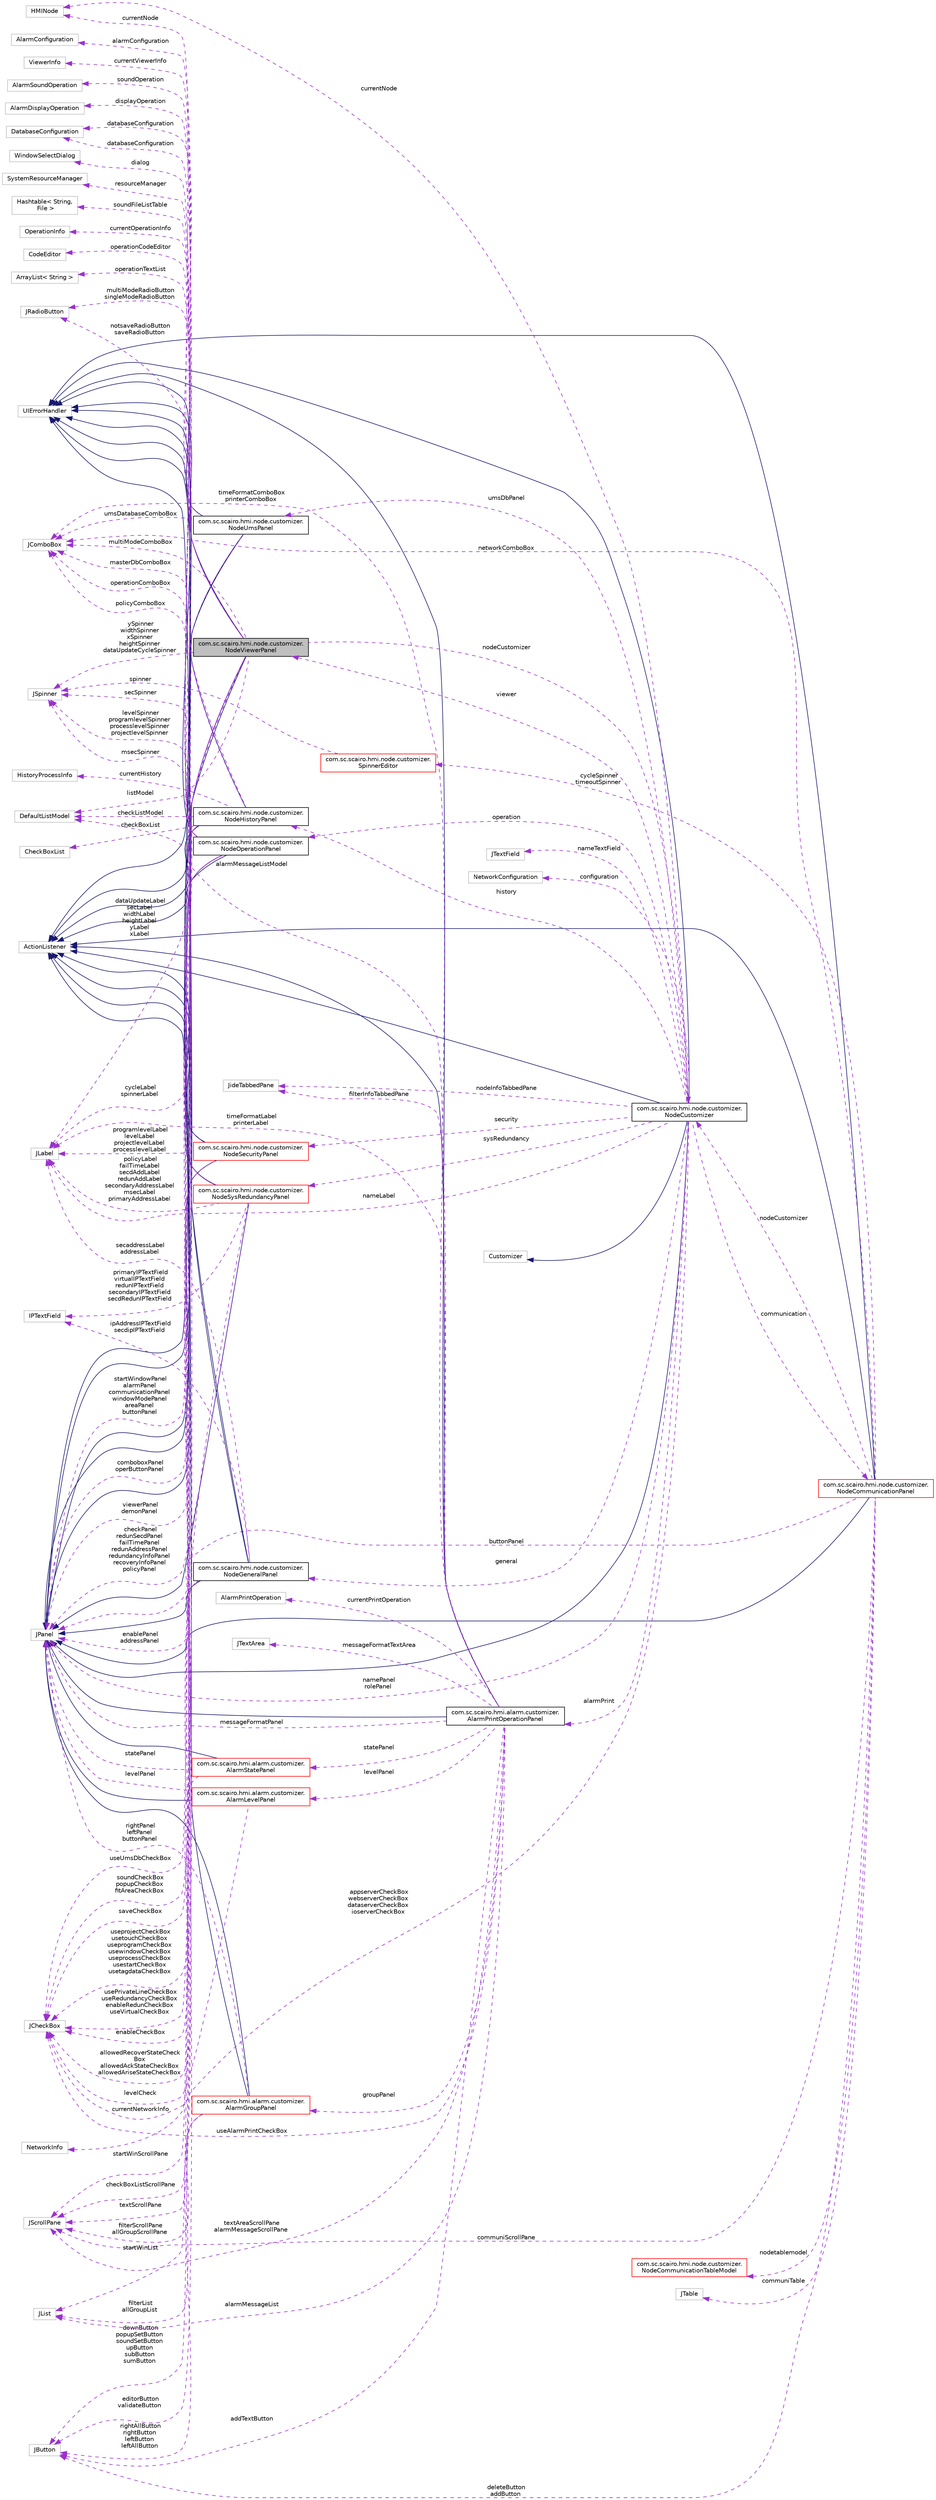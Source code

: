 digraph "com.sc.scairo.hmi.node.customizer.NodeViewerPanel"
{
 // LATEX_PDF_SIZE
  edge [fontname="Helvetica",fontsize="10",labelfontname="Helvetica",labelfontsize="10"];
  node [fontname="Helvetica",fontsize="10",shape=record];
  rankdir="LR";
  Node1 [label="com.sc.scairo.hmi.node.customizer.\lNodeViewerPanel",height=0.2,width=0.4,color="black", fillcolor="grey75", style="filled", fontcolor="black",tooltip=" "];
  Node2 -> Node1 [dir="back",color="midnightblue",fontsize="10",style="solid",fontname="Helvetica"];
  Node2 [label="JPanel",height=0.2,width=0.4,color="grey75", fillcolor="white", style="filled",tooltip=" "];
  Node3 -> Node1 [dir="back",color="midnightblue",fontsize="10",style="solid",fontname="Helvetica"];
  Node3 [label="ActionListener",height=0.2,width=0.4,color="grey75", fillcolor="white", style="filled",tooltip=" "];
  Node4 -> Node1 [dir="back",color="midnightblue",fontsize="10",style="solid",fontname="Helvetica"];
  Node4 [label="UIErrorHandler",height=0.2,width=0.4,color="grey75", fillcolor="white", style="filled",tooltip=" "];
  Node5 -> Node1 [dir="back",color="darkorchid3",fontsize="10",style="dashed",label=" nodeCustomizer" ,fontname="Helvetica"];
  Node5 [label="com.sc.scairo.hmi.node.customizer.\lNodeCustomizer",height=0.2,width=0.4,color="black", fillcolor="white", style="filled",URL="$classcom_1_1sc_1_1scairo_1_1hmi_1_1node_1_1customizer_1_1_node_customizer.html",tooltip=" "];
  Node2 -> Node5 [dir="back",color="midnightblue",fontsize="10",style="solid",fontname="Helvetica"];
  Node6 -> Node5 [dir="back",color="midnightblue",fontsize="10",style="solid",fontname="Helvetica"];
  Node6 [label="Customizer",height=0.2,width=0.4,color="grey75", fillcolor="white", style="filled",tooltip=" "];
  Node4 -> Node5 [dir="back",color="midnightblue",fontsize="10",style="solid",fontname="Helvetica"];
  Node3 -> Node5 [dir="back",color="midnightblue",fontsize="10",style="solid",fontname="Helvetica"];
  Node7 -> Node5 [dir="back",color="darkorchid3",fontsize="10",style="dashed",label=" history" ,fontname="Helvetica"];
  Node7 [label="com.sc.scairo.hmi.node.customizer.\lNodeHistoryPanel",height=0.2,width=0.4,color="black", fillcolor="white", style="filled",URL="$classcom_1_1sc_1_1scairo_1_1hmi_1_1node_1_1customizer_1_1_node_history_panel.html",tooltip=" "];
  Node2 -> Node7 [dir="back",color="midnightblue",fontsize="10",style="solid",fontname="Helvetica"];
  Node3 -> Node7 [dir="back",color="midnightblue",fontsize="10",style="solid",fontname="Helvetica"];
  Node4 -> Node7 [dir="back",color="midnightblue",fontsize="10",style="solid",fontname="Helvetica"];
  Node8 -> Node7 [dir="back",color="darkorchid3",fontsize="10",style="dashed",label=" saveCheckBox" ,fontname="Helvetica"];
  Node8 [label="JCheckBox",height=0.2,width=0.4,color="grey75", fillcolor="white", style="filled",tooltip=" "];
  Node9 -> Node7 [dir="back",color="darkorchid3",fontsize="10",style="dashed",label=" currentHistory" ,fontname="Helvetica"];
  Node9 [label="HistoryProcessInfo",height=0.2,width=0.4,color="grey75", fillcolor="white", style="filled",tooltip=" "];
  Node10 -> Node7 [dir="back",color="darkorchid3",fontsize="10",style="dashed",label=" checkBoxList" ,fontname="Helvetica"];
  Node10 [label="CheckBoxList",height=0.2,width=0.4,color="grey75", fillcolor="white", style="filled",tooltip=" "];
  Node11 -> Node7 [dir="back",color="darkorchid3",fontsize="10",style="dashed",label=" checkListModel" ,fontname="Helvetica"];
  Node11 [label="DefaultListModel",height=0.2,width=0.4,color="grey75", fillcolor="white", style="filled",tooltip=" "];
  Node12 -> Node7 [dir="back",color="darkorchid3",fontsize="10",style="dashed",label=" masterDbComboBox" ,fontname="Helvetica"];
  Node12 [label="JComboBox",height=0.2,width=0.4,color="grey75", fillcolor="white", style="filled",tooltip=" "];
  Node13 -> Node7 [dir="back",color="darkorchid3",fontsize="10",style="dashed",label=" databaseConfiguration" ,fontname="Helvetica"];
  Node13 [label="DatabaseConfiguration",height=0.2,width=0.4,color="grey75", fillcolor="white", style="filled",tooltip=" "];
  Node14 -> Node7 [dir="back",color="darkorchid3",fontsize="10",style="dashed",label=" checkBoxListScrollPane" ,fontname="Helvetica"];
  Node14 [label="JScrollPane",height=0.2,width=0.4,color="grey75", fillcolor="white", style="filled",tooltip=" "];
  Node15 -> Node7 [dir="back",color="darkorchid3",fontsize="10",style="dashed",label=" notsaveRadioButton\nsaveRadioButton" ,fontname="Helvetica"];
  Node15 [label="JRadioButton",height=0.2,width=0.4,color="grey75", fillcolor="white", style="filled",tooltip=" "];
  Node16 -> Node5 [dir="back",color="darkorchid3",fontsize="10",style="dashed",label=" operation" ,fontname="Helvetica"];
  Node16 [label="com.sc.scairo.hmi.node.customizer.\lNodeOperationPanel",height=0.2,width=0.4,color="black", fillcolor="white", style="filled",URL="$classcom_1_1sc_1_1scairo_1_1hmi_1_1node_1_1customizer_1_1_node_operation_panel.html",tooltip=" "];
  Node2 -> Node16 [dir="back",color="midnightblue",fontsize="10",style="solid",fontname="Helvetica"];
  Node3 -> Node16 [dir="back",color="midnightblue",fontsize="10",style="solid",fontname="Helvetica"];
  Node4 -> Node16 [dir="back",color="midnightblue",fontsize="10",style="solid",fontname="Helvetica"];
  Node17 -> Node16 [dir="back",color="darkorchid3",fontsize="10",style="dashed",label=" currentOperationInfo" ,fontname="Helvetica"];
  Node17 [label="OperationInfo",height=0.2,width=0.4,color="grey75", fillcolor="white", style="filled",tooltip=" "];
  Node18 -> Node16 [dir="back",color="darkorchid3",fontsize="10",style="dashed",label=" editorButton\nvalidateButton" ,fontname="Helvetica"];
  Node18 [label="JButton",height=0.2,width=0.4,color="grey75", fillcolor="white", style="filled",tooltip=" "];
  Node19 -> Node16 [dir="back",color="darkorchid3",fontsize="10",style="dashed",label=" operationCodeEditor" ,fontname="Helvetica"];
  Node19 [label="CodeEditor",height=0.2,width=0.4,color="grey75", fillcolor="white", style="filled",tooltip=" "];
  Node20 -> Node16 [dir="back",color="darkorchid3",fontsize="10",style="dashed",label=" secSpinner" ,fontname="Helvetica"];
  Node20 [label="JSpinner",height=0.2,width=0.4,color="grey75", fillcolor="white", style="filled",tooltip=" "];
  Node21 -> Node16 [dir="back",color="darkorchid3",fontsize="10",style="dashed",label=" operationTextList" ,fontname="Helvetica"];
  Node21 [label="ArrayList\< String \>",height=0.2,width=0.4,color="grey75", fillcolor="white", style="filled",tooltip=" "];
  Node12 -> Node16 [dir="back",color="darkorchid3",fontsize="10",style="dashed",label=" operationComboBox" ,fontname="Helvetica"];
  Node22 -> Node16 [dir="back",color="darkorchid3",fontsize="10",style="dashed",label=" cycleLabel\nspinnerLabel" ,fontname="Helvetica"];
  Node22 [label="JLabel",height=0.2,width=0.4,color="grey75", fillcolor="white", style="filled",tooltip=" "];
  Node2 -> Node16 [dir="back",color="darkorchid3",fontsize="10",style="dashed",label=" comboboxPanel\noperButtonPanel" ,fontname="Helvetica"];
  Node14 -> Node16 [dir="back",color="darkorchid3",fontsize="10",style="dashed",label=" textScrollPane" ,fontname="Helvetica"];
  Node23 -> Node5 [dir="back",color="darkorchid3",fontsize="10",style="dashed",label=" general" ,fontname="Helvetica"];
  Node23 [label="com.sc.scairo.hmi.node.customizer.\lNodeGeneralPanel",height=0.2,width=0.4,color="black", fillcolor="white", style="filled",URL="$classcom_1_1sc_1_1scairo_1_1hmi_1_1node_1_1customizer_1_1_node_general_panel.html",tooltip=" "];
  Node2 -> Node23 [dir="back",color="midnightblue",fontsize="10",style="solid",fontname="Helvetica"];
  Node3 -> Node23 [dir="back",color="midnightblue",fontsize="10",style="solid",fontname="Helvetica"];
  Node4 -> Node23 [dir="back",color="midnightblue",fontsize="10",style="solid",fontname="Helvetica"];
  Node8 -> Node23 [dir="back",color="darkorchid3",fontsize="10",style="dashed",label=" enableCheckBox" ,fontname="Helvetica"];
  Node24 -> Node23 [dir="back",color="darkorchid3",fontsize="10",style="dashed",label=" ipAddressIPTextField\nsecdipIPTextField" ,fontname="Helvetica"];
  Node24 [label="IPTextField",height=0.2,width=0.4,color="grey75", fillcolor="white", style="filled",tooltip=" "];
  Node25 -> Node23 [dir="back",color="darkorchid3",fontsize="10",style="dashed",label=" currentNetworkInfo" ,fontname="Helvetica"];
  Node25 [label="NetworkInfo",height=0.2,width=0.4,color="grey75", fillcolor="white", style="filled",tooltip=" "];
  Node22 -> Node23 [dir="back",color="darkorchid3",fontsize="10",style="dashed",label=" secaddressLabel\naddressLabel" ,fontname="Helvetica"];
  Node2 -> Node23 [dir="back",color="darkorchid3",fontsize="10",style="dashed",label=" enablePanel\naddressPanel" ,fontname="Helvetica"];
  Node26 -> Node5 [dir="back",color="darkorchid3",fontsize="10",style="dashed",label=" alarmPrint" ,fontname="Helvetica"];
  Node26 [label="com.sc.scairo.hmi.alarm.customizer.\lAlarmPrintOperationPanel",height=0.2,width=0.4,color="black", fillcolor="white", style="filled",URL="$classcom_1_1sc_1_1scairo_1_1hmi_1_1alarm_1_1customizer_1_1_alarm_print_operation_panel.html",tooltip=" "];
  Node2 -> Node26 [dir="back",color="midnightblue",fontsize="10",style="solid",fontname="Helvetica"];
  Node3 -> Node26 [dir="back",color="midnightblue",fontsize="10",style="solid",fontname="Helvetica"];
  Node4 -> Node26 [dir="back",color="midnightblue",fontsize="10",style="solid",fontname="Helvetica"];
  Node27 -> Node26 [dir="back",color="darkorchid3",fontsize="10",style="dashed",label=" currentPrintOperation" ,fontname="Helvetica"];
  Node27 [label="AlarmPrintOperation",height=0.2,width=0.4,color="grey75", fillcolor="white", style="filled",tooltip=" "];
  Node8 -> Node26 [dir="back",color="darkorchid3",fontsize="10",style="dashed",label=" useAlarmPrintCheckBox" ,fontname="Helvetica"];
  Node18 -> Node26 [dir="back",color="darkorchid3",fontsize="10",style="dashed",label=" addTextButton" ,fontname="Helvetica"];
  Node28 -> Node26 [dir="back",color="darkorchid3",fontsize="10",style="dashed",label=" groupPanel" ,fontname="Helvetica"];
  Node28 [label="com.sc.scairo.hmi.alarm.customizer.\lAlarmGroupPanel",height=0.2,width=0.4,color="red", fillcolor="white", style="filled",URL="$classcom_1_1sc_1_1scairo_1_1hmi_1_1alarm_1_1customizer_1_1_alarm_group_panel.html",tooltip=" "];
  Node2 -> Node28 [dir="back",color="midnightblue",fontsize="10",style="solid",fontname="Helvetica"];
  Node3 -> Node28 [dir="back",color="midnightblue",fontsize="10",style="solid",fontname="Helvetica"];
  Node18 -> Node28 [dir="back",color="darkorchid3",fontsize="10",style="dashed",label=" rightAllButton\nrightButton\nleftButton\nleftAllButton" ,fontname="Helvetica"];
  Node31 -> Node28 [dir="back",color="darkorchid3",fontsize="10",style="dashed",label=" filterList\nallGroupList" ,fontname="Helvetica"];
  Node31 [label="JList",height=0.2,width=0.4,color="grey75", fillcolor="white", style="filled",tooltip=" "];
  Node2 -> Node28 [dir="back",color="darkorchid3",fontsize="10",style="dashed",label=" rightPanel\nleftPanel\nbuttonPanel" ,fontname="Helvetica"];
  Node14 -> Node28 [dir="back",color="darkorchid3",fontsize="10",style="dashed",label=" filterScrollPane\nallGroupScrollPane" ,fontname="Helvetica"];
  Node33 -> Node26 [dir="back",color="darkorchid3",fontsize="10",style="dashed",label=" messageFormatTextArea" ,fontname="Helvetica"];
  Node33 [label="JTextArea",height=0.2,width=0.4,color="grey75", fillcolor="white", style="filled",tooltip=" "];
  Node34 -> Node26 [dir="back",color="darkorchid3",fontsize="10",style="dashed",label=" statePanel" ,fontname="Helvetica"];
  Node34 [label="com.sc.scairo.hmi.alarm.customizer.\lAlarmStatePanel",height=0.2,width=0.4,color="red", fillcolor="white", style="filled",URL="$classcom_1_1sc_1_1scairo_1_1hmi_1_1alarm_1_1customizer_1_1_alarm_state_panel.html",tooltip=" "];
  Node2 -> Node34 [dir="back",color="midnightblue",fontsize="10",style="solid",fontname="Helvetica"];
  Node8 -> Node34 [dir="back",color="darkorchid3",fontsize="10",style="dashed",label=" allowedRecoverStateCheck\lBox\nallowedAckStateCheckBox\nallowedAriseStateCheckBox" ,fontname="Helvetica"];
  Node2 -> Node34 [dir="back",color="darkorchid3",fontsize="10",style="dashed",label=" statePanel" ,fontname="Helvetica"];
  Node36 -> Node26 [dir="back",color="darkorchid3",fontsize="10",style="dashed",label=" filterInfoTabbedPane" ,fontname="Helvetica"];
  Node36 [label="JideTabbedPane",height=0.2,width=0.4,color="grey75", fillcolor="white", style="filled",tooltip=" "];
  Node11 -> Node26 [dir="back",color="darkorchid3",fontsize="10",style="dashed",label=" alarmMessageListModel" ,fontname="Helvetica"];
  Node12 -> Node26 [dir="back",color="darkorchid3",fontsize="10",style="dashed",label=" timeFormatComboBox\nprinterComboBox" ,fontname="Helvetica"];
  Node37 -> Node26 [dir="back",color="darkorchid3",fontsize="10",style="dashed",label=" levelPanel" ,fontname="Helvetica"];
  Node37 [label="com.sc.scairo.hmi.alarm.customizer.\lAlarmLevelPanel",height=0.2,width=0.4,color="red", fillcolor="white", style="filled",URL="$classcom_1_1sc_1_1scairo_1_1hmi_1_1alarm_1_1customizer_1_1_alarm_level_panel.html",tooltip=" "];
  Node2 -> Node37 [dir="back",color="midnightblue",fontsize="10",style="solid",fontname="Helvetica"];
  Node8 -> Node37 [dir="back",color="darkorchid3",fontsize="10",style="dashed",label=" levelCheck" ,fontname="Helvetica"];
  Node2 -> Node37 [dir="back",color="darkorchid3",fontsize="10",style="dashed",label=" levelPanel" ,fontname="Helvetica"];
  Node22 -> Node26 [dir="back",color="darkorchid3",fontsize="10",style="dashed",label=" timeFormatLabel\nprinterLabel" ,fontname="Helvetica"];
  Node2 -> Node26 [dir="back",color="darkorchid3",fontsize="10",style="dashed",label=" messageFormatPanel" ,fontname="Helvetica"];
  Node31 -> Node26 [dir="back",color="darkorchid3",fontsize="10",style="dashed",label=" alarmMessageList" ,fontname="Helvetica"];
  Node14 -> Node26 [dir="back",color="darkorchid3",fontsize="10",style="dashed",label=" textAreaScrollPane\nalarmMessageScrollPane" ,fontname="Helvetica"];
  Node8 -> Node5 [dir="back",color="darkorchid3",fontsize="10",style="dashed",label=" appserverCheckBox\nwebserverCheckBox\ndataserverCheckBox\nioserverCheckBox" ,fontname="Helvetica"];
  Node39 -> Node5 [dir="back",color="darkorchid3",fontsize="10",style="dashed",label=" nameTextField" ,fontname="Helvetica"];
  Node39 [label="JTextField",height=0.2,width=0.4,color="grey75", fillcolor="white", style="filled",tooltip=" "];
  Node1 -> Node5 [dir="back",color="darkorchid3",fontsize="10",style="dashed",label=" viewer" ,fontname="Helvetica"];
  Node40 -> Node5 [dir="back",color="darkorchid3",fontsize="10",style="dashed",label=" communication" ,fontname="Helvetica"];
  Node40 [label="com.sc.scairo.hmi.node.customizer.\lNodeCommunicationPanel",height=0.2,width=0.4,color="red", fillcolor="white", style="filled",URL="$classcom_1_1sc_1_1scairo_1_1hmi_1_1node_1_1customizer_1_1_node_communication_panel.html",tooltip=" "];
  Node2 -> Node40 [dir="back",color="midnightblue",fontsize="10",style="solid",fontname="Helvetica"];
  Node3 -> Node40 [dir="back",color="midnightblue",fontsize="10",style="solid",fontname="Helvetica"];
  Node4 -> Node40 [dir="back",color="midnightblue",fontsize="10",style="solid",fontname="Helvetica"];
  Node5 -> Node40 [dir="back",color="darkorchid3",fontsize="10",style="dashed",label=" nodeCustomizer" ,fontname="Helvetica"];
  Node18 -> Node40 [dir="back",color="darkorchid3",fontsize="10",style="dashed",label=" deleteButton\naddButton" ,fontname="Helvetica"];
  Node41 -> Node40 [dir="back",color="darkorchid3",fontsize="10",style="dashed",label=" nodetablemodel" ,fontname="Helvetica"];
  Node41 [label="com.sc.scairo.hmi.node.customizer.\lNodeCommunicationTableModel",height=0.2,width=0.4,color="red", fillcolor="white", style="filled",URL="$classcom_1_1sc_1_1scairo_1_1hmi_1_1node_1_1customizer_1_1_node_communication_table_model.html",tooltip=" "];
  Node45 -> Node40 [dir="back",color="darkorchid3",fontsize="10",style="dashed",label=" communiTable" ,fontname="Helvetica"];
  Node45 [label="JTable",height=0.2,width=0.4,color="grey75", fillcolor="white", style="filled",tooltip=" "];
  Node12 -> Node40 [dir="back",color="darkorchid3",fontsize="10",style="dashed",label=" networkComboBox" ,fontname="Helvetica"];
  Node46 -> Node40 [dir="back",color="darkorchid3",fontsize="10",style="dashed",label=" cycleSpinner\ntimeoutSpinner" ,fontname="Helvetica"];
  Node46 [label="com.sc.scairo.hmi.node.customizer.\lSpinnerEditor",height=0.2,width=0.4,color="red", fillcolor="white", style="filled",URL="$classcom_1_1sc_1_1scairo_1_1hmi_1_1node_1_1customizer_1_1_spinner_editor.html",tooltip=" "];
  Node20 -> Node46 [dir="back",color="darkorchid3",fontsize="10",style="dashed",label=" spinner" ,fontname="Helvetica"];
  Node2 -> Node40 [dir="back",color="darkorchid3",fontsize="10",style="dashed",label=" buttonPanel" ,fontname="Helvetica"];
  Node14 -> Node40 [dir="back",color="darkorchid3",fontsize="10",style="dashed",label=" communiScrollPane" ,fontname="Helvetica"];
  Node49 -> Node5 [dir="back",color="darkorchid3",fontsize="10",style="dashed",label=" umsDbPanel" ,fontname="Helvetica"];
  Node49 [label="com.sc.scairo.hmi.node.customizer.\lNodeUmsPanel",height=0.2,width=0.4,color="black", fillcolor="white", style="filled",URL="$classcom_1_1sc_1_1scairo_1_1hmi_1_1node_1_1customizer_1_1_node_ums_panel.html",tooltip=" "];
  Node2 -> Node49 [dir="back",color="midnightblue",fontsize="10",style="solid",fontname="Helvetica"];
  Node3 -> Node49 [dir="back",color="midnightblue",fontsize="10",style="solid",fontname="Helvetica"];
  Node4 -> Node49 [dir="back",color="midnightblue",fontsize="10",style="solid",fontname="Helvetica"];
  Node8 -> Node49 [dir="back",color="darkorchid3",fontsize="10",style="dashed",label=" useUmsDbCheckBox" ,fontname="Helvetica"];
  Node12 -> Node49 [dir="back",color="darkorchid3",fontsize="10",style="dashed",label=" umsDatabaseComboBox" ,fontname="Helvetica"];
  Node13 -> Node49 [dir="back",color="darkorchid3",fontsize="10",style="dashed",label=" databaseConfiguration" ,fontname="Helvetica"];
  Node50 -> Node49 [dir="back",color="darkorchid3",fontsize="10",style="dashed",label=" currentNode" ,fontname="Helvetica"];
  Node50 [label="HMINode",height=0.2,width=0.4,color="grey75", fillcolor="white", style="filled",tooltip=" "];
  Node51 -> Node5 [dir="back",color="darkorchid3",fontsize="10",style="dashed",label=" configuration" ,fontname="Helvetica"];
  Node51 [label="NetworkConfiguration",height=0.2,width=0.4,color="grey75", fillcolor="white", style="filled",tooltip=" "];
  Node36 -> Node5 [dir="back",color="darkorchid3",fontsize="10",style="dashed",label=" nodeInfoTabbedPane" ,fontname="Helvetica"];
  Node52 -> Node5 [dir="back",color="darkorchid3",fontsize="10",style="dashed",label=" security" ,fontname="Helvetica"];
  Node52 [label="com.sc.scairo.hmi.node.customizer.\lNodeSecurityPanel",height=0.2,width=0.4,color="red", fillcolor="white", style="filled",URL="$classcom_1_1sc_1_1scairo_1_1hmi_1_1node_1_1customizer_1_1_node_security_panel.html",tooltip=" "];
  Node2 -> Node52 [dir="back",color="midnightblue",fontsize="10",style="solid",fontname="Helvetica"];
  Node3 -> Node52 [dir="back",color="midnightblue",fontsize="10",style="solid",fontname="Helvetica"];
  Node4 -> Node52 [dir="back",color="midnightblue",fontsize="10",style="solid",fontname="Helvetica"];
  Node8 -> Node52 [dir="back",color="darkorchid3",fontsize="10",style="dashed",label=" useprojectCheckBox\nusetouchCheckBox\nuseprogramCheckBox\nusewindowCheckBox\nuseprocessCheckBox\nusestartCheckBox\nusetagdataCheckBox" ,fontname="Helvetica"];
  Node20 -> Node52 [dir="back",color="darkorchid3",fontsize="10",style="dashed",label=" levelSpinner\nprogramlevelSpinner\nprocesslevelSpinner\nprojectlevelSpinner" ,fontname="Helvetica"];
  Node22 -> Node52 [dir="back",color="darkorchid3",fontsize="10",style="dashed",label=" programlevelLabel\nlevelLabel\nprojectlevelLabel\nprocesslevelLabel" ,fontname="Helvetica"];
  Node2 -> Node52 [dir="back",color="darkorchid3",fontsize="10",style="dashed",label=" viewerPanel\ndemonPanel" ,fontname="Helvetica"];
  Node22 -> Node5 [dir="back",color="darkorchid3",fontsize="10",style="dashed",label=" nameLabel" ,fontname="Helvetica"];
  Node2 -> Node5 [dir="back",color="darkorchid3",fontsize="10",style="dashed",label=" namePanel\nrolePanel" ,fontname="Helvetica"];
  Node50 -> Node5 [dir="back",color="darkorchid3",fontsize="10",style="dashed",label=" currentNode" ,fontname="Helvetica"];
  Node54 -> Node5 [dir="back",color="darkorchid3",fontsize="10",style="dashed",label=" sysRedundancy" ,fontname="Helvetica"];
  Node54 [label="com.sc.scairo.hmi.node.customizer.\lNodeSysRedundancyPanel",height=0.2,width=0.4,color="red", fillcolor="white", style="filled",URL="$classcom_1_1sc_1_1scairo_1_1hmi_1_1node_1_1customizer_1_1_node_sys_redundancy_panel.html",tooltip=" "];
  Node2 -> Node54 [dir="back",color="midnightblue",fontsize="10",style="solid",fontname="Helvetica"];
  Node3 -> Node54 [dir="back",color="midnightblue",fontsize="10",style="solid",fontname="Helvetica"];
  Node4 -> Node54 [dir="back",color="midnightblue",fontsize="10",style="solid",fontname="Helvetica"];
  Node8 -> Node54 [dir="back",color="darkorchid3",fontsize="10",style="dashed",label=" usePrivateLineCheckBox\nuseRedundancyCheckBox\nenableRedunCheckBox\nuseVirtualCheckBox" ,fontname="Helvetica"];
  Node24 -> Node54 [dir="back",color="darkorchid3",fontsize="10",style="dashed",label=" primaryIPTextField\nvirtualIPTextField\nredunIPTextField\nsecondaryIPTextField\nsecdRedunIPTextField" ,fontname="Helvetica"];
  Node20 -> Node54 [dir="back",color="darkorchid3",fontsize="10",style="dashed",label=" msecSpinner" ,fontname="Helvetica"];
  Node12 -> Node54 [dir="back",color="darkorchid3",fontsize="10",style="dashed",label=" policyComboBox" ,fontname="Helvetica"];
  Node22 -> Node54 [dir="back",color="darkorchid3",fontsize="10",style="dashed",label=" policyLabel\nfailTimeLabel\nsecdAddLabel\nredunAddLabel\nsecondaryAddressLabel\nmsecLabel\nprimaryAddressLabel" ,fontname="Helvetica"];
  Node2 -> Node54 [dir="back",color="darkorchid3",fontsize="10",style="dashed",label=" checkPanel\nredunSecdPanel\nfailTimePanel\nredunAddressPanel\nredundancyInfoPanel\nrecoveryInfoPanel\npolicyPanel" ,fontname="Helvetica"];
  Node18 -> Node1 [dir="back",color="darkorchid3",fontsize="10",style="dashed",label=" downButton\npopupSetButton\nsoundSetButton\nupButton\nsubButton\nsumButton" ,fontname="Helvetica"];
  Node8 -> Node1 [dir="back",color="darkorchid3",fontsize="10",style="dashed",label=" soundCheckBox\npopupCheckBox\nfitAreaCheckBox" ,fontname="Helvetica"];
  Node56 -> Node1 [dir="back",color="darkorchid3",fontsize="10",style="dashed",label=" alarmConfiguration" ,fontname="Helvetica"];
  Node56 [label="AlarmConfiguration",height=0.2,width=0.4,color="grey75", fillcolor="white", style="filled",tooltip=" "];
  Node57 -> Node1 [dir="back",color="darkorchid3",fontsize="10",style="dashed",label=" currentViewerInfo" ,fontname="Helvetica"];
  Node57 [label="ViewerInfo",height=0.2,width=0.4,color="grey75", fillcolor="white", style="filled",tooltip=" "];
  Node58 -> Node1 [dir="back",color="darkorchid3",fontsize="10",style="dashed",label=" soundOperation" ,fontname="Helvetica"];
  Node58 [label="AlarmSoundOperation",height=0.2,width=0.4,color="grey75", fillcolor="white", style="filled",tooltip=" "];
  Node59 -> Node1 [dir="back",color="darkorchid3",fontsize="10",style="dashed",label=" displayOperation" ,fontname="Helvetica"];
  Node59 [label="AlarmDisplayOperation",height=0.2,width=0.4,color="grey75", fillcolor="white", style="filled",tooltip=" "];
  Node60 -> Node1 [dir="back",color="darkorchid3",fontsize="10",style="dashed",label=" dialog" ,fontname="Helvetica"];
  Node60 [label="WindowSelectDialog",height=0.2,width=0.4,color="grey75", fillcolor="white", style="filled",tooltip=" "];
  Node20 -> Node1 [dir="back",color="darkorchid3",fontsize="10",style="dashed",label=" ySpinner\nwidthSpinner\nxSpinner\nheightSpinner\ndataUpdateCycleSpinner" ,fontname="Helvetica"];
  Node11 -> Node1 [dir="back",color="darkorchid3",fontsize="10",style="dashed",label=" listModel" ,fontname="Helvetica"];
  Node12 -> Node1 [dir="back",color="darkorchid3",fontsize="10",style="dashed",label=" multiModeComboBox" ,fontname="Helvetica"];
  Node61 -> Node1 [dir="back",color="darkorchid3",fontsize="10",style="dashed",label=" resourceManager" ,fontname="Helvetica"];
  Node61 [label="SystemResourceManager",height=0.2,width=0.4,color="grey75", fillcolor="white", style="filled",tooltip=" "];
  Node22 -> Node1 [dir="back",color="darkorchid3",fontsize="10",style="dashed",label=" dataUpdateLabel\nsecLabel\nwidthLabel\nheightLabel\nyLabel\nxLabel" ,fontname="Helvetica"];
  Node31 -> Node1 [dir="back",color="darkorchid3",fontsize="10",style="dashed",label=" startWinList" ,fontname="Helvetica"];
  Node2 -> Node1 [dir="back",color="darkorchid3",fontsize="10",style="dashed",label=" startWindowPanel\nalarmPanel\ncommunicationPanel\nwindowModePanel\nareaPanel\nbuttonPanel" ,fontname="Helvetica"];
  Node14 -> Node1 [dir="back",color="darkorchid3",fontsize="10",style="dashed",label=" startWinScrollPane" ,fontname="Helvetica"];
  Node15 -> Node1 [dir="back",color="darkorchid3",fontsize="10",style="dashed",label=" multiModeRadioButton\nsingleModeRadioButton" ,fontname="Helvetica"];
  Node62 -> Node1 [dir="back",color="darkorchid3",fontsize="10",style="dashed",label=" soundFileListTable" ,fontname="Helvetica"];
  Node62 [label="Hashtable\< String,\l File \>",height=0.2,width=0.4,color="grey75", fillcolor="white", style="filled",tooltip=" "];
}
